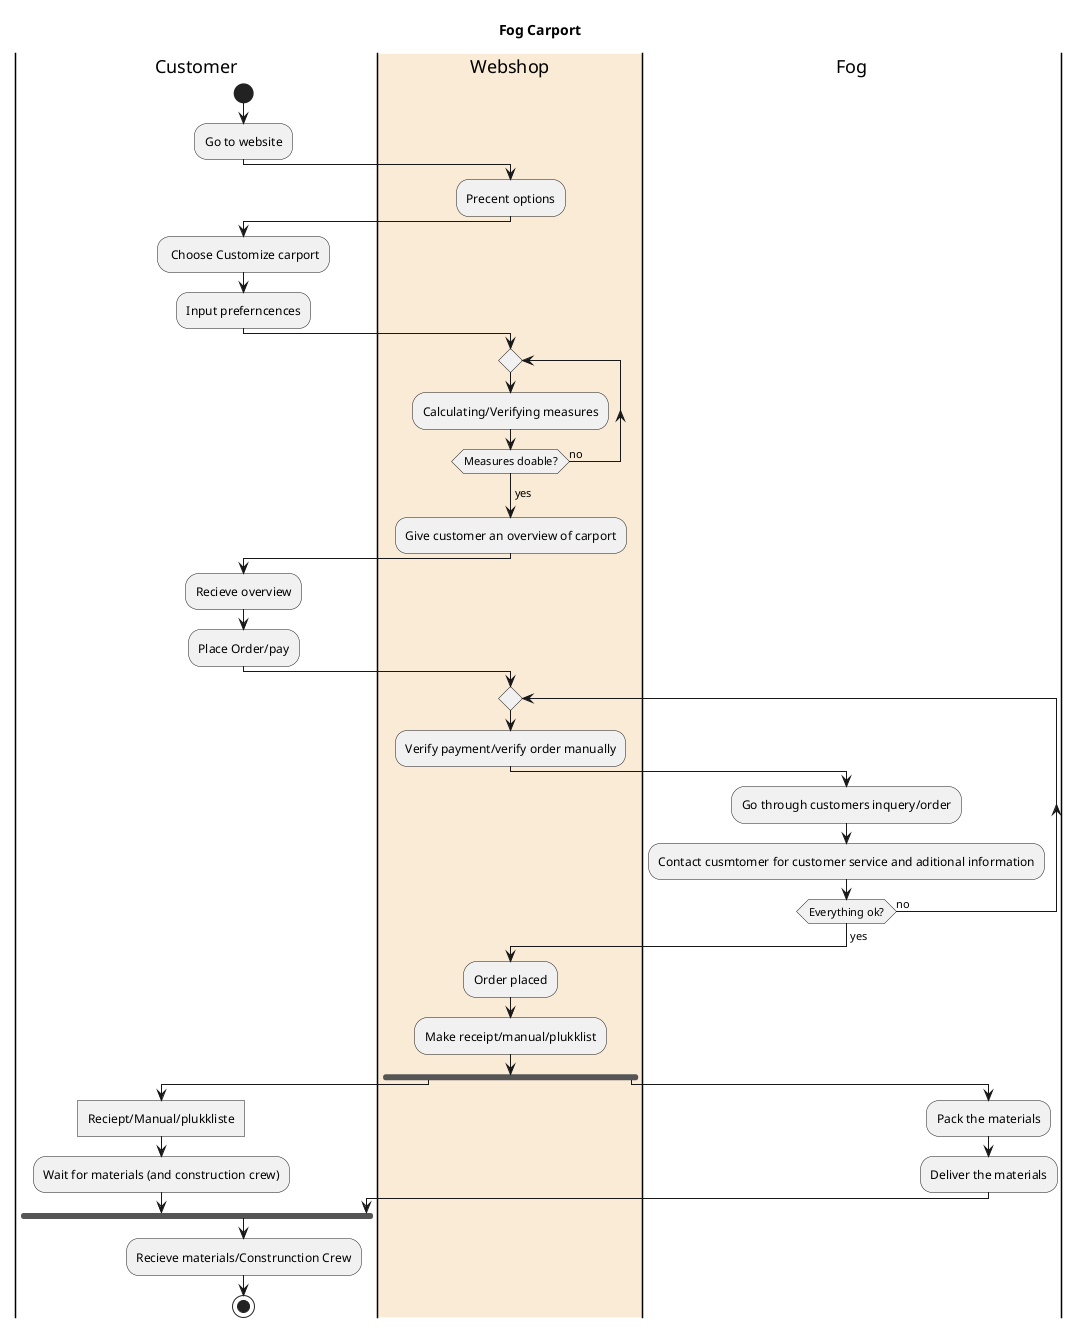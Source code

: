 @startuml
Title Fog Carport
|Customer|
start
:Go to website;
|#AntiqueWhite|Webshop|
:Precent options;
|Customer|
: Choose Customize carport;
:Input preferncences;
|Webshop|
repeat
:Calculating/Verifying measures;
repeat while (Measures doable?) is (no)
->yes;
:Give customer an overview of carport;
|Customer|
:Recieve overview;
:Place Order/pay;
|Webshop|
repeat
:Verify payment/verify order manually;
|Fog|
:Go through customers inquery/order;
:Contact cusmtomer for customer service and aditional information;
repeat while (Everything ok?) is (no)
->yes;
|Webshop|
:Order placed;
:Make receipt/manual/plukklist;
fork
|Customer|
:Reciept/Manual/plukkliste]
:Wait for materials (and construction crew);
fork again
|Fog|
:Pack the materials;
:Deliver the materials;
|Customer|
end fork
:Recieve materials/Construnction Crew;
stop
@enduml